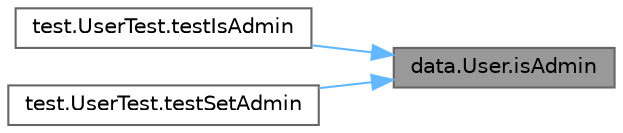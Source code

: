digraph "data.User.isAdmin"
{
 // LATEX_PDF_SIZE
  bgcolor="transparent";
  edge [fontname=Helvetica,fontsize=10,labelfontname=Helvetica,labelfontsize=10];
  node [fontname=Helvetica,fontsize=10,shape=box,height=0.2,width=0.4];
  rankdir="RL";
  Node1 [label="data.User.isAdmin",height=0.2,width=0.4,color="gray40", fillcolor="grey60", style="filled", fontcolor="black",tooltip=" "];
  Node1 -> Node2 [dir="back",color="steelblue1",style="solid"];
  Node2 [label="test.UserTest.testIsAdmin",height=0.2,width=0.4,color="grey40", fillcolor="white", style="filled",URL="$classtest_1_1_user_test.html#a143de0a2d23180677e08fcecadace58a",tooltip=" "];
  Node1 -> Node3 [dir="back",color="steelblue1",style="solid"];
  Node3 [label="test.UserTest.testSetAdmin",height=0.2,width=0.4,color="grey40", fillcolor="white", style="filled",URL="$classtest_1_1_user_test.html#ab75fc32f9185cc3691b27ce33180df5e",tooltip=" "];
}
